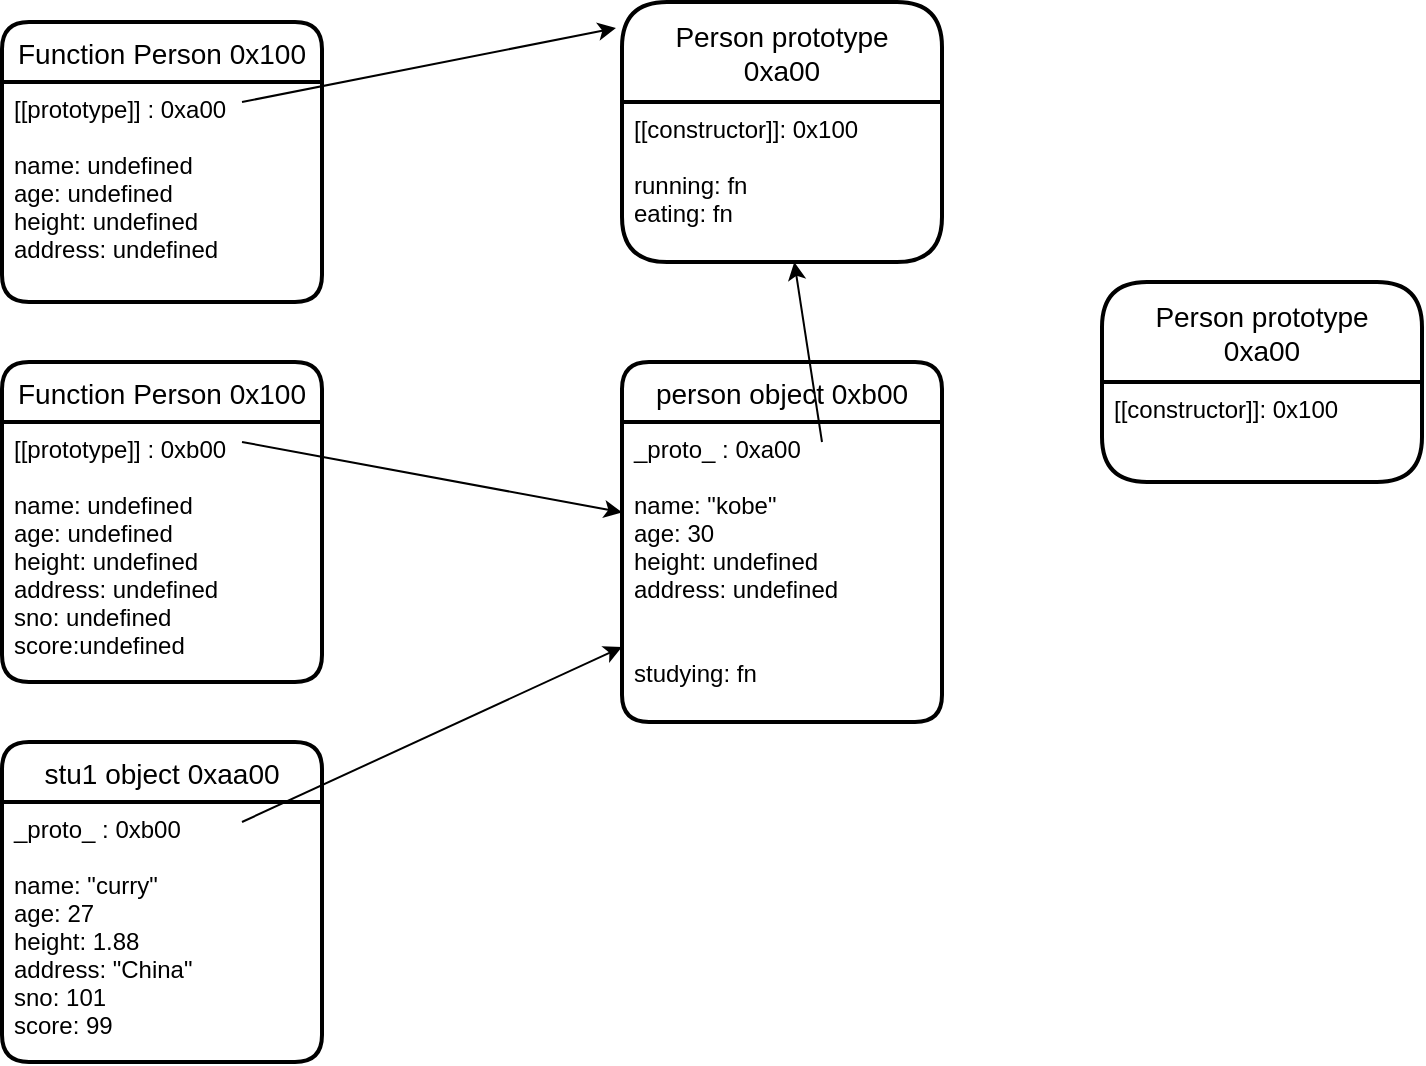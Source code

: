 <mxfile>
    <diagram id="SibkjNIE39K0TtRS5IhY" name="第 1 页">
        <mxGraphModel dx="1614" dy="531" grid="1" gridSize="10" guides="1" tooltips="1" connect="1" arrows="1" fold="1" page="1" pageScale="1" pageWidth="850" pageHeight="1100" math="0" shadow="0">
            <root>
                <mxCell id="0"/>
                <mxCell id="1" parent="0"/>
                <mxCell id="2" value="Function Person 0x100" style="swimlane;childLayout=stackLayout;horizontal=1;startSize=30;horizontalStack=0;rounded=1;fontSize=14;fontStyle=0;strokeWidth=2;resizeParent=0;resizeLast=1;shadow=0;dashed=0;align=center;" parent="1" vertex="1">
                    <mxGeometry x="100" y="150" width="160" height="140" as="geometry"/>
                </mxCell>
                <mxCell id="32" value="" style="endArrow=classic;html=1;entryX=-0.019;entryY=0.1;entryDx=0;entryDy=0;entryPerimeter=0;" edge="1" parent="2" target="30">
                    <mxGeometry width="50" height="50" relative="1" as="geometry">
                        <mxPoint x="120" y="40" as="sourcePoint"/>
                        <mxPoint x="170" y="-10" as="targetPoint"/>
                    </mxGeometry>
                </mxCell>
                <mxCell id="3" value="[[prototype]] : 0xa00&#10;&#10;name: undefined&#10;age: undefined&#10;height: undefined&#10;address: undefined" style="align=left;strokeColor=none;fillColor=none;spacingLeft=4;fontSize=12;verticalAlign=top;resizable=0;rotatable=0;part=1;" parent="2" vertex="1">
                    <mxGeometry y="30" width="160" height="110" as="geometry"/>
                </mxCell>
                <mxCell id="30" value="Person prototype&#10;0xa00" style="swimlane;childLayout=stackLayout;horizontal=1;startSize=50;horizontalStack=0;rounded=1;fontSize=14;fontStyle=0;strokeWidth=2;resizeParent=0;resizeLast=1;shadow=0;dashed=0;align=center;" vertex="1" parent="1">
                    <mxGeometry x="410" y="140" width="160" height="130" as="geometry"/>
                </mxCell>
                <mxCell id="31" value="[[constructor]]: 0x100&#10;&#10;running: fn&#10;eating: fn" style="align=left;strokeColor=none;fillColor=none;spacingLeft=4;fontSize=12;verticalAlign=top;resizable=0;rotatable=0;part=1;" vertex="1" parent="30">
                    <mxGeometry y="50" width="160" height="80" as="geometry"/>
                </mxCell>
                <mxCell id="33" value="Function Person 0x100" style="swimlane;childLayout=stackLayout;horizontal=1;startSize=30;horizontalStack=0;rounded=1;fontSize=14;fontStyle=0;strokeWidth=2;resizeParent=0;resizeLast=1;shadow=0;dashed=0;align=center;" vertex="1" parent="1">
                    <mxGeometry x="100" y="320" width="160" height="160" as="geometry"/>
                </mxCell>
                <mxCell id="34" value="" style="endArrow=classic;html=1;" edge="1" parent="33" target="39">
                    <mxGeometry width="50" height="50" relative="1" as="geometry">
                        <mxPoint x="120" y="40" as="sourcePoint"/>
                        <mxPoint x="170" y="-10" as="targetPoint"/>
                    </mxGeometry>
                </mxCell>
                <mxCell id="35" value="[[prototype]] : 0xb00&#10;&#10;name: undefined&#10;age: undefined&#10;height: undefined&#10;address: undefined&#10;sno: undefined&#10;score:undefined" style="align=left;strokeColor=none;fillColor=none;spacingLeft=4;fontSize=12;verticalAlign=top;resizable=0;rotatable=0;part=1;" vertex="1" parent="33">
                    <mxGeometry y="30" width="160" height="130" as="geometry"/>
                </mxCell>
                <mxCell id="36" value="Person prototype&#10;0xa00" style="swimlane;childLayout=stackLayout;horizontal=1;startSize=50;horizontalStack=0;rounded=1;fontSize=14;fontStyle=0;strokeWidth=2;resizeParent=0;resizeLast=1;shadow=0;dashed=0;align=center;" vertex="1" parent="1">
                    <mxGeometry x="650" y="280" width="160" height="100" as="geometry"/>
                </mxCell>
                <mxCell id="37" value="[[constructor]]: 0x100" style="align=left;strokeColor=none;fillColor=none;spacingLeft=4;fontSize=12;verticalAlign=top;resizable=0;rotatable=0;part=1;" vertex="1" parent="36">
                    <mxGeometry y="50" width="160" height="50" as="geometry"/>
                </mxCell>
                <mxCell id="39" value="person object 0xb00" style="swimlane;childLayout=stackLayout;horizontal=1;startSize=30;horizontalStack=0;rounded=1;fontSize=14;fontStyle=0;strokeWidth=2;resizeParent=0;resizeLast=1;shadow=0;dashed=0;align=center;" vertex="1" parent="1">
                    <mxGeometry x="410" y="320" width="160" height="180" as="geometry"/>
                </mxCell>
                <mxCell id="43" value="" style="endArrow=classic;html=1;" edge="1" parent="39" target="31">
                    <mxGeometry width="50" height="50" relative="1" as="geometry">
                        <mxPoint x="100" y="40" as="sourcePoint"/>
                        <mxPoint x="150" y="-10" as="targetPoint"/>
                    </mxGeometry>
                </mxCell>
                <mxCell id="41" value="_proto_ : 0xa00&#10;&#10;name: &quot;kobe&quot;&#10;age: 30&#10;height: undefined&#10;address: undefined&#10;&#10;&#10;studying: fn" style="align=left;strokeColor=none;fillColor=none;spacingLeft=4;fontSize=12;verticalAlign=top;resizable=0;rotatable=0;part=1;" vertex="1" parent="39">
                    <mxGeometry y="30" width="160" height="150" as="geometry"/>
                </mxCell>
                <mxCell id="44" value="stu1 object 0xaa00" style="swimlane;childLayout=stackLayout;horizontal=1;startSize=30;horizontalStack=0;rounded=1;fontSize=14;fontStyle=0;strokeWidth=2;resizeParent=0;resizeLast=1;shadow=0;dashed=0;align=center;" vertex="1" parent="1">
                    <mxGeometry x="100" y="510" width="160" height="160" as="geometry"/>
                </mxCell>
                <mxCell id="45" value="" style="endArrow=classic;html=1;entryX=0;entryY=0.75;entryDx=0;entryDy=0;" edge="1" parent="44" target="41">
                    <mxGeometry width="50" height="50" relative="1" as="geometry">
                        <mxPoint x="120" y="40" as="sourcePoint"/>
                        <mxPoint x="170" y="-10" as="targetPoint"/>
                    </mxGeometry>
                </mxCell>
                <mxCell id="46" value="_proto_ : 0xb00&#10;&#10;name: &quot;curry&quot;&#10;age: 27&#10;height: 1.88&#10;address: &quot;China&quot;&#10;sno: 101&#10;score: 99" style="align=left;strokeColor=none;fillColor=none;spacingLeft=4;fontSize=12;verticalAlign=top;resizable=0;rotatable=0;part=1;" vertex="1" parent="44">
                    <mxGeometry y="30" width="160" height="130" as="geometry"/>
                </mxCell>
            </root>
        </mxGraphModel>
    </diagram>
</mxfile>